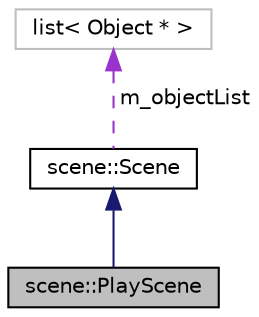 digraph "scene::PlayScene"
{
 // LATEX_PDF_SIZE
  edge [fontname="Helvetica",fontsize="10",labelfontname="Helvetica",labelfontsize="10"];
  node [fontname="Helvetica",fontsize="10",shape=record];
  Node1 [label="scene::PlayScene",height=0.2,width=0.4,color="black", fillcolor="grey75", style="filled", fontcolor="black",tooltip="PlaySceneクラス"];
  Node2 -> Node1 [dir="back",color="midnightblue",fontsize="10",style="solid",fontname="Helvetica"];
  Node2 [label="scene::Scene",height=0.2,width=0.4,color="black", fillcolor="white", style="filled",URL="$classscene_1_1_scene.html",tooltip="シーンの親クラス"];
  Node3 -> Node2 [dir="back",color="darkorchid3",fontsize="10",style="dashed",label=" m_objectList" ,fontname="Helvetica"];
  Node3 [label="list\< Object * \>",height=0.2,width=0.4,color="grey75", fillcolor="white", style="filled",tooltip=" "];
}
